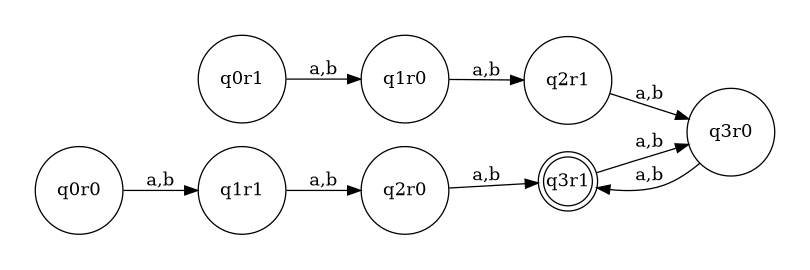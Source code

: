 digraph {
	rankdir=LR;
	margin=0.2;
	size=5;
	node [margin=0.1 shape=circle];
	q3r1[margin=0 shape=doublecircle];
	" "[color=white width=0];
	q0r0 -> q1r1 [label = "a,b"];
	q1r1 -> q2r0 [label = "a,b"];
	q2r0 -> q3r1 [label = "a,b"];
	q3r1 -> q3r0 [label = "a,b"];
	q3r0 -> q3r1 [label = "a,b"];
	q0r1 -> q1r0 [label = "a,b"];
	q1r0 -> q2r1 [label = "a,b"];
	q2r1 -> q3r0 [label = "a,b"];
}